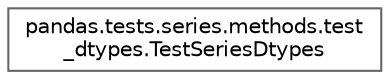 digraph "Graphical Class Hierarchy"
{
 // LATEX_PDF_SIZE
  bgcolor="transparent";
  edge [fontname=Helvetica,fontsize=10,labelfontname=Helvetica,labelfontsize=10];
  node [fontname=Helvetica,fontsize=10,shape=box,height=0.2,width=0.4];
  rankdir="LR";
  Node0 [id="Node000000",label="pandas.tests.series.methods.test\l_dtypes.TestSeriesDtypes",height=0.2,width=0.4,color="grey40", fillcolor="white", style="filled",URL="$d2/d00/classpandas_1_1tests_1_1series_1_1methods_1_1test__dtypes_1_1TestSeriesDtypes.html",tooltip=" "];
}
